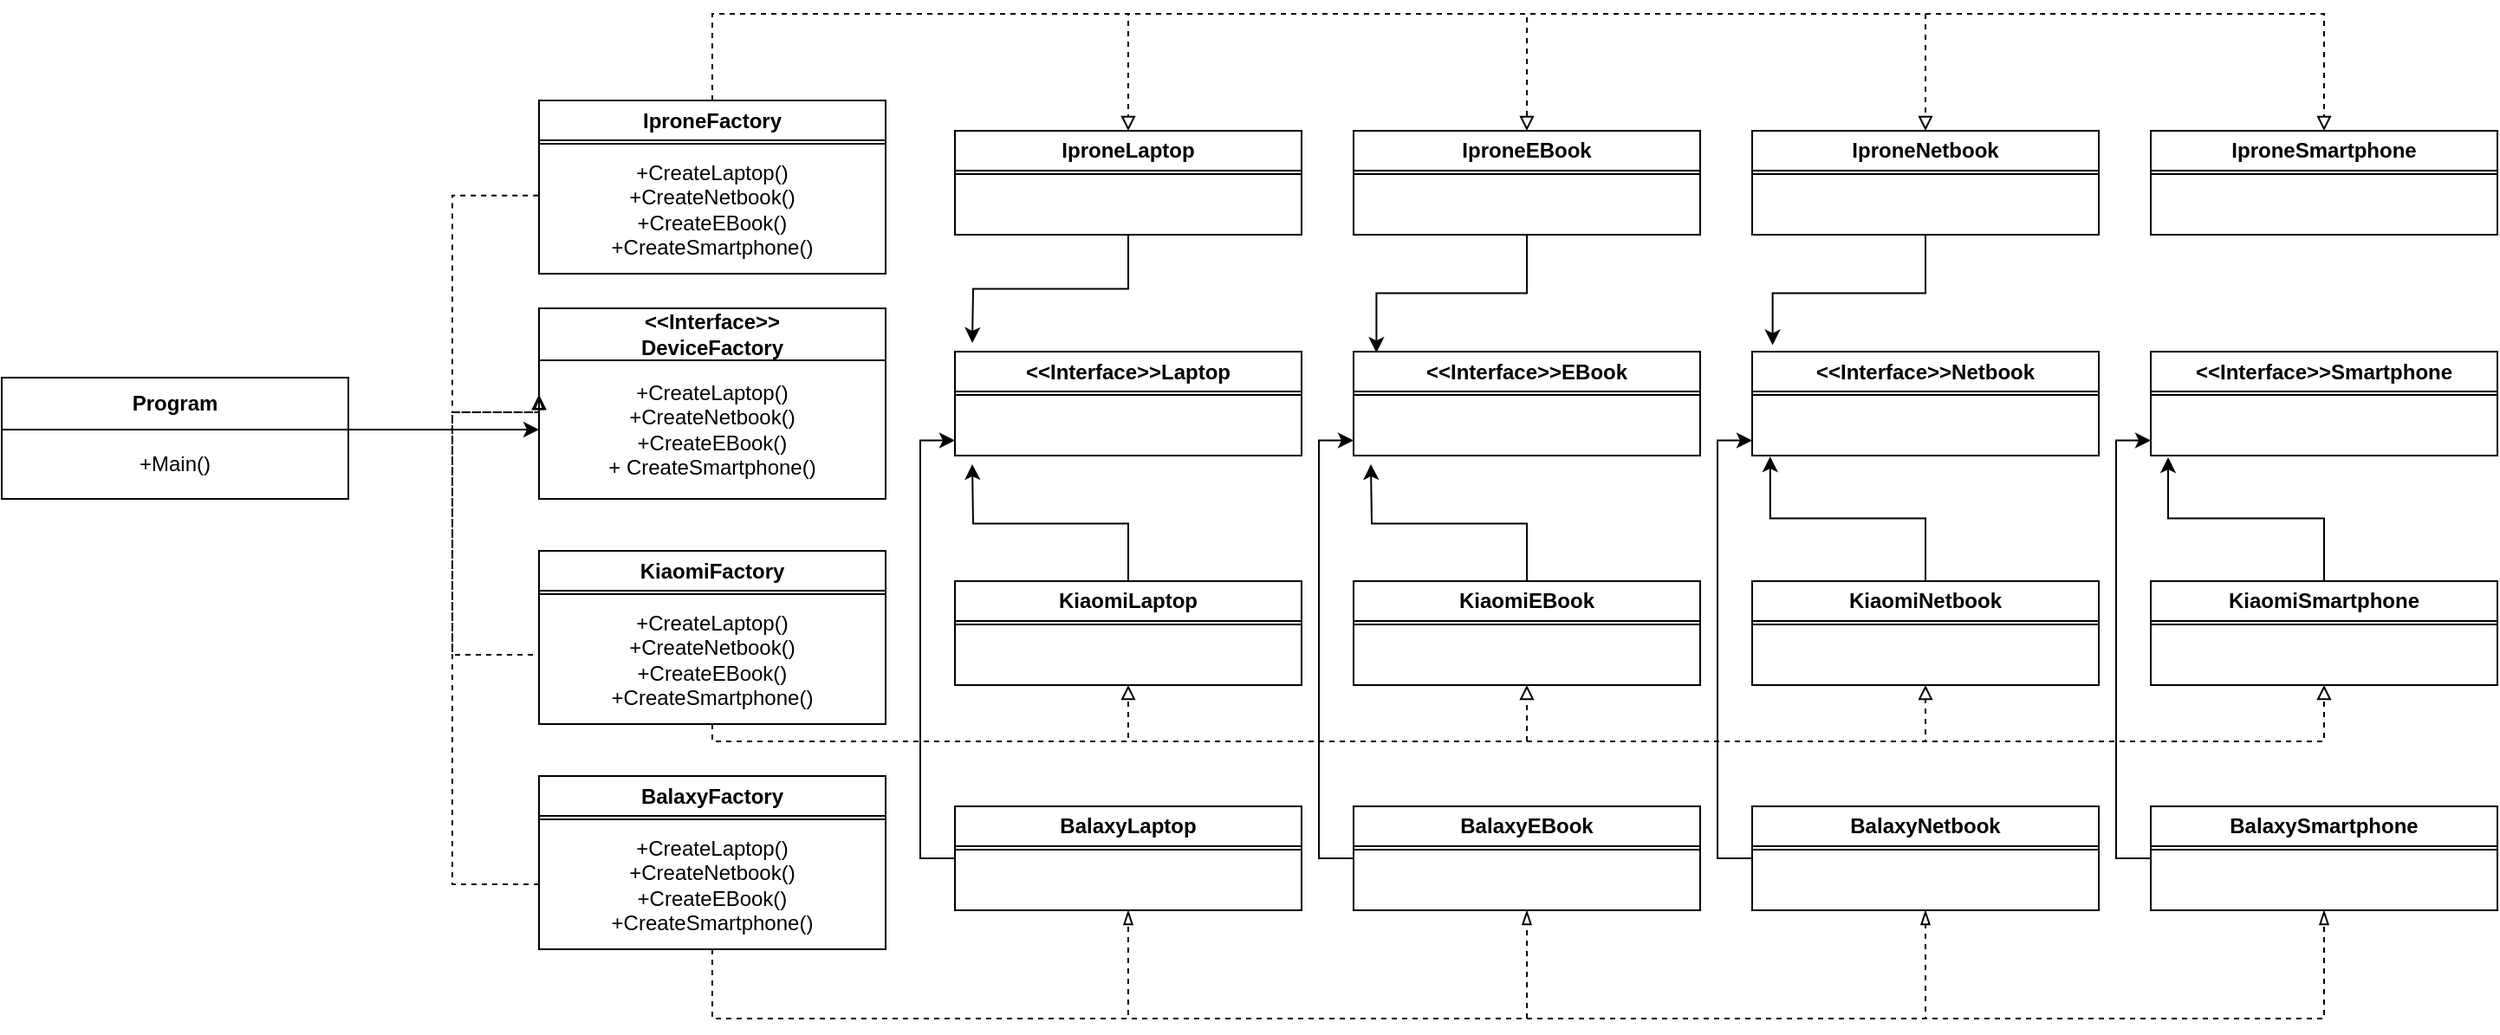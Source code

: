 <mxfile version="24.1.0" type="device">
  <diagram name="Страница — 1" id="gsQrge1h8C73fE-jB0nL">
    <mxGraphModel dx="1961" dy="2839" grid="1" gridSize="10" guides="1" tooltips="1" connect="1" arrows="1" fold="1" page="1" pageScale="1" pageWidth="827" pageHeight="1169" math="0" shadow="0">
      <root>
        <mxCell id="0" />
        <mxCell id="1" parent="0" />
        <mxCell id="KuKDfXyXPY4Q61d1JDfj-1" value="&amp;lt;&amp;lt;Interface&amp;gt;&amp;gt;&lt;div&gt;DeviceFactory&lt;/div&gt;" style="swimlane;whiteSpace=wrap;html=1;startSize=30;" vertex="1" parent="1">
          <mxGeometry x="240" y="140" width="200" height="110" as="geometry">
            <mxRectangle x="220" y="370" width="120" height="40" as="alternateBounds" />
          </mxGeometry>
        </mxCell>
        <mxCell id="KuKDfXyXPY4Q61d1JDfj-2" value="+CreateLaptop()&lt;div&gt;+CreateNetbook()&lt;br&gt;+CreateEBook()&lt;br&gt;+&amp;nbsp;CreateSmartphone()&lt;/div&gt;" style="rounded=0;whiteSpace=wrap;html=1;" vertex="1" parent="KuKDfXyXPY4Q61d1JDfj-1">
          <mxGeometry y="30" width="200" height="80" as="geometry" />
        </mxCell>
        <mxCell id="KuKDfXyXPY4Q61d1JDfj-44" style="edgeStyle=orthogonalEdgeStyle;rounded=0;orthogonalLoop=1;jettySize=auto;html=1;entryX=0;entryY=0.5;entryDx=0;entryDy=0;" edge="1" parent="1" source="KuKDfXyXPY4Q61d1JDfj-3" target="KuKDfXyXPY4Q61d1JDfj-2">
          <mxGeometry relative="1" as="geometry" />
        </mxCell>
        <mxCell id="KuKDfXyXPY4Q61d1JDfj-3" value="Program" style="swimlane;whiteSpace=wrap;html=1;startSize=30;" vertex="1" parent="1">
          <mxGeometry x="-70" y="180" width="200" height="60" as="geometry">
            <mxRectangle x="220" y="370" width="120" height="40" as="alternateBounds" />
          </mxGeometry>
        </mxCell>
        <mxCell id="KuKDfXyXPY4Q61d1JDfj-4" value="+Main()" style="rounded=0;whiteSpace=wrap;html=1;" vertex="1" parent="KuKDfXyXPY4Q61d1JDfj-3">
          <mxGeometry y="30" width="200" height="40" as="geometry" />
        </mxCell>
        <mxCell id="KuKDfXyXPY4Q61d1JDfj-77" style="edgeStyle=orthogonalEdgeStyle;rounded=0;orthogonalLoop=1;jettySize=auto;html=1;entryX=0.5;entryY=0;entryDx=0;entryDy=0;endArrow=block;endFill=0;dashed=1;" edge="1" parent="1" source="KuKDfXyXPY4Q61d1JDfj-5" target="KuKDfXyXPY4Q61d1JDfj-18">
          <mxGeometry relative="1" as="geometry">
            <Array as="points">
              <mxPoint x="340" y="-30" />
              <mxPoint x="1270" y="-30" />
            </Array>
          </mxGeometry>
        </mxCell>
        <mxCell id="KuKDfXyXPY4Q61d1JDfj-78" style="edgeStyle=orthogonalEdgeStyle;rounded=0;orthogonalLoop=1;jettySize=auto;html=1;entryX=0.5;entryY=0;entryDx=0;entryDy=0;endArrow=block;endFill=0;dashed=1;" edge="1" parent="1" source="KuKDfXyXPY4Q61d1JDfj-5" target="KuKDfXyXPY4Q61d1JDfj-16">
          <mxGeometry relative="1" as="geometry">
            <Array as="points">
              <mxPoint x="340" y="-30" />
              <mxPoint x="1040" y="-30" />
            </Array>
          </mxGeometry>
        </mxCell>
        <mxCell id="KuKDfXyXPY4Q61d1JDfj-79" style="edgeStyle=orthogonalEdgeStyle;rounded=0;orthogonalLoop=1;jettySize=auto;html=1;entryX=0.5;entryY=0;entryDx=0;entryDy=0;endArrow=block;endFill=0;dashed=1;" edge="1" parent="1" source="KuKDfXyXPY4Q61d1JDfj-5" target="KuKDfXyXPY4Q61d1JDfj-14">
          <mxGeometry relative="1" as="geometry">
            <Array as="points">
              <mxPoint x="340" y="-30" />
              <mxPoint x="810" y="-30" />
            </Array>
          </mxGeometry>
        </mxCell>
        <mxCell id="KuKDfXyXPY4Q61d1JDfj-80" style="edgeStyle=orthogonalEdgeStyle;rounded=0;orthogonalLoop=1;jettySize=auto;html=1;entryX=0.5;entryY=0;entryDx=0;entryDy=0;exitX=0.5;exitY=0;exitDx=0;exitDy=0;endArrow=block;endFill=0;dashed=1;" edge="1" parent="1" source="KuKDfXyXPY4Q61d1JDfj-5" target="KuKDfXyXPY4Q61d1JDfj-12">
          <mxGeometry relative="1" as="geometry">
            <Array as="points">
              <mxPoint x="340" y="-30" />
              <mxPoint x="580" y="-30" />
            </Array>
          </mxGeometry>
        </mxCell>
        <mxCell id="KuKDfXyXPY4Q61d1JDfj-5" value="IproneFactory" style="swimlane;whiteSpace=wrap;html=1;" vertex="1" parent="1">
          <mxGeometry x="240" y="20" width="200" height="95" as="geometry" />
        </mxCell>
        <mxCell id="KuKDfXyXPY4Q61d1JDfj-6" value="+CreateLaptop()&lt;br&gt;+CreateNetbook()&lt;br&gt;+CreateEBook()&lt;br&gt;+CreateSmartphone()" style="rounded=0;whiteSpace=wrap;html=1;" vertex="1" parent="KuKDfXyXPY4Q61d1JDfj-5">
          <mxGeometry y="25" width="200" height="75" as="geometry" />
        </mxCell>
        <mxCell id="KuKDfXyXPY4Q61d1JDfj-7" value="KiaomiFactory" style="swimlane;whiteSpace=wrap;html=1;" vertex="1" parent="1">
          <mxGeometry x="240" y="280" width="200" height="95" as="geometry" />
        </mxCell>
        <mxCell id="KuKDfXyXPY4Q61d1JDfj-8" value="+CreateLaptop()&lt;br&gt;+CreateNetbook()&lt;br&gt;+CreateEBook()&lt;br&gt;+CreateSmartphone()" style="rounded=0;whiteSpace=wrap;html=1;" vertex="1" parent="KuKDfXyXPY4Q61d1JDfj-7">
          <mxGeometry y="25" width="200" height="75" as="geometry" />
        </mxCell>
        <mxCell id="KuKDfXyXPY4Q61d1JDfj-9" value="BalaxyFactory" style="swimlane;whiteSpace=wrap;html=1;startSize=23;" vertex="1" parent="1">
          <mxGeometry x="240" y="410" width="200" height="95" as="geometry" />
        </mxCell>
        <mxCell id="KuKDfXyXPY4Q61d1JDfj-10" value="+CreateLaptop()&lt;br&gt;+CreateNetbook()&lt;br&gt;+CreateEBook()&lt;br&gt;+CreateSmartphone()" style="rounded=0;whiteSpace=wrap;html=1;" vertex="1" parent="KuKDfXyXPY4Q61d1JDfj-9">
          <mxGeometry y="25" width="200" height="75" as="geometry" />
        </mxCell>
        <mxCell id="KuKDfXyXPY4Q61d1JDfj-12" value="IproneLaptop" style="swimlane;whiteSpace=wrap;html=1;" vertex="1" parent="1">
          <mxGeometry x="480" y="37.5" width="200" height="60" as="geometry" />
        </mxCell>
        <mxCell id="KuKDfXyXPY4Q61d1JDfj-58" style="edgeStyle=orthogonalEdgeStyle;rounded=0;orthogonalLoop=1;jettySize=auto;html=1;" edge="1" parent="KuKDfXyXPY4Q61d1JDfj-12" source="KuKDfXyXPY4Q61d1JDfj-13">
          <mxGeometry relative="1" as="geometry">
            <mxPoint x="10" y="122.5" as="targetPoint" />
          </mxGeometry>
        </mxCell>
        <mxCell id="KuKDfXyXPY4Q61d1JDfj-13" value="" style="rounded=0;whiteSpace=wrap;html=1;" vertex="1" parent="KuKDfXyXPY4Q61d1JDfj-12">
          <mxGeometry y="25" width="200" height="35" as="geometry" />
        </mxCell>
        <mxCell id="KuKDfXyXPY4Q61d1JDfj-14" value="IproneEBook" style="swimlane;whiteSpace=wrap;html=1;" vertex="1" parent="1">
          <mxGeometry x="710" y="37.5" width="200" height="60" as="geometry" />
        </mxCell>
        <mxCell id="KuKDfXyXPY4Q61d1JDfj-15" value="" style="rounded=0;whiteSpace=wrap;html=1;" vertex="1" parent="KuKDfXyXPY4Q61d1JDfj-14">
          <mxGeometry y="25" width="200" height="35" as="geometry" />
        </mxCell>
        <mxCell id="KuKDfXyXPY4Q61d1JDfj-16" value="IproneNetbook" style="swimlane;whiteSpace=wrap;html=1;" vertex="1" parent="1">
          <mxGeometry x="940" y="37.5" width="200" height="60" as="geometry" />
        </mxCell>
        <mxCell id="KuKDfXyXPY4Q61d1JDfj-17" value="" style="rounded=0;whiteSpace=wrap;html=1;" vertex="1" parent="KuKDfXyXPY4Q61d1JDfj-16">
          <mxGeometry y="25" width="200" height="35" as="geometry" />
        </mxCell>
        <mxCell id="KuKDfXyXPY4Q61d1JDfj-18" value="IproneSmartphone" style="swimlane;whiteSpace=wrap;html=1;" vertex="1" parent="1">
          <mxGeometry x="1170" y="37.5" width="200" height="60" as="geometry" />
        </mxCell>
        <mxCell id="KuKDfXyXPY4Q61d1JDfj-19" value="" style="rounded=0;whiteSpace=wrap;html=1;" vertex="1" parent="KuKDfXyXPY4Q61d1JDfj-18">
          <mxGeometry y="25" width="200" height="35" as="geometry" />
        </mxCell>
        <mxCell id="KuKDfXyXPY4Q61d1JDfj-57" style="edgeStyle=orthogonalEdgeStyle;rounded=0;orthogonalLoop=1;jettySize=auto;html=1;" edge="1" parent="1" source="KuKDfXyXPY4Q61d1JDfj-20">
          <mxGeometry relative="1" as="geometry">
            <mxPoint x="490" y="230" as="targetPoint" />
          </mxGeometry>
        </mxCell>
        <mxCell id="KuKDfXyXPY4Q61d1JDfj-20" value="KiaomiLaptop" style="swimlane;whiteSpace=wrap;html=1;" vertex="1" parent="1">
          <mxGeometry x="480" y="297.5" width="200" height="60" as="geometry" />
        </mxCell>
        <mxCell id="KuKDfXyXPY4Q61d1JDfj-21" value="" style="rounded=0;whiteSpace=wrap;html=1;" vertex="1" parent="KuKDfXyXPY4Q61d1JDfj-20">
          <mxGeometry y="25" width="200" height="35" as="geometry" />
        </mxCell>
        <mxCell id="KuKDfXyXPY4Q61d1JDfj-60" style="edgeStyle=orthogonalEdgeStyle;rounded=0;orthogonalLoop=1;jettySize=auto;html=1;" edge="1" parent="1" source="KuKDfXyXPY4Q61d1JDfj-22">
          <mxGeometry relative="1" as="geometry">
            <mxPoint x="720" y="230" as="targetPoint" />
          </mxGeometry>
        </mxCell>
        <mxCell id="KuKDfXyXPY4Q61d1JDfj-22" value="KiaomiEBook" style="swimlane;whiteSpace=wrap;html=1;" vertex="1" parent="1">
          <mxGeometry x="710" y="297.5" width="200" height="60" as="geometry" />
        </mxCell>
        <mxCell id="KuKDfXyXPY4Q61d1JDfj-23" value="" style="rounded=0;whiteSpace=wrap;html=1;" vertex="1" parent="KuKDfXyXPY4Q61d1JDfj-22">
          <mxGeometry y="25" width="200" height="35" as="geometry" />
        </mxCell>
        <mxCell id="KuKDfXyXPY4Q61d1JDfj-24" value="KiaomiNetbook" style="swimlane;whiteSpace=wrap;html=1;" vertex="1" parent="1">
          <mxGeometry x="940" y="297.5" width="200" height="60" as="geometry" />
        </mxCell>
        <mxCell id="KuKDfXyXPY4Q61d1JDfj-25" value="" style="rounded=0;whiteSpace=wrap;html=1;" vertex="1" parent="KuKDfXyXPY4Q61d1JDfj-24">
          <mxGeometry y="25" width="200" height="35" as="geometry" />
        </mxCell>
        <mxCell id="KuKDfXyXPY4Q61d1JDfj-26" value="KiaomiSmartphone" style="swimlane;whiteSpace=wrap;html=1;" vertex="1" parent="1">
          <mxGeometry x="1170" y="297.5" width="200" height="60" as="geometry" />
        </mxCell>
        <mxCell id="KuKDfXyXPY4Q61d1JDfj-27" value="" style="rounded=0;whiteSpace=wrap;html=1;" vertex="1" parent="KuKDfXyXPY4Q61d1JDfj-26">
          <mxGeometry y="25" width="200" height="35" as="geometry" />
        </mxCell>
        <mxCell id="KuKDfXyXPY4Q61d1JDfj-56" style="edgeStyle=orthogonalEdgeStyle;rounded=0;orthogonalLoop=1;jettySize=auto;html=1;entryX=0;entryY=0.75;entryDx=0;entryDy=0;" edge="1" parent="1" source="KuKDfXyXPY4Q61d1JDfj-28" target="KuKDfXyXPY4Q61d1JDfj-37">
          <mxGeometry relative="1" as="geometry">
            <Array as="points">
              <mxPoint x="460" y="458" />
              <mxPoint x="460" y="216" />
            </Array>
          </mxGeometry>
        </mxCell>
        <mxCell id="KuKDfXyXPY4Q61d1JDfj-28" value="BalaxyLaptop" style="swimlane;whiteSpace=wrap;html=1;" vertex="1" parent="1">
          <mxGeometry x="480" y="427.5" width="200" height="60" as="geometry" />
        </mxCell>
        <mxCell id="KuKDfXyXPY4Q61d1JDfj-29" value="" style="rounded=0;whiteSpace=wrap;html=1;" vertex="1" parent="KuKDfXyXPY4Q61d1JDfj-28">
          <mxGeometry y="25" width="200" height="35" as="geometry" />
        </mxCell>
        <mxCell id="KuKDfXyXPY4Q61d1JDfj-59" style="edgeStyle=orthogonalEdgeStyle;rounded=0;orthogonalLoop=1;jettySize=auto;html=1;entryX=0;entryY=0.75;entryDx=0;entryDy=0;" edge="1" parent="1" source="KuKDfXyXPY4Q61d1JDfj-30" target="KuKDfXyXPY4Q61d1JDfj-39">
          <mxGeometry relative="1" as="geometry">
            <Array as="points">
              <mxPoint x="690" y="458" />
              <mxPoint x="690" y="216" />
            </Array>
          </mxGeometry>
        </mxCell>
        <mxCell id="KuKDfXyXPY4Q61d1JDfj-30" value="BalaxyEBook" style="swimlane;whiteSpace=wrap;html=1;" vertex="1" parent="1">
          <mxGeometry x="710" y="427.5" width="200" height="60" as="geometry" />
        </mxCell>
        <mxCell id="KuKDfXyXPY4Q61d1JDfj-31" value="" style="rounded=0;whiteSpace=wrap;html=1;" vertex="1" parent="KuKDfXyXPY4Q61d1JDfj-30">
          <mxGeometry y="25" width="200" height="35" as="geometry" />
        </mxCell>
        <mxCell id="KuKDfXyXPY4Q61d1JDfj-62" style="edgeStyle=orthogonalEdgeStyle;rounded=0;orthogonalLoop=1;jettySize=auto;html=1;entryX=0;entryY=0.75;entryDx=0;entryDy=0;" edge="1" parent="1" source="KuKDfXyXPY4Q61d1JDfj-32" target="KuKDfXyXPY4Q61d1JDfj-41">
          <mxGeometry relative="1" as="geometry">
            <Array as="points">
              <mxPoint x="920" y="458" />
              <mxPoint x="920" y="216" />
            </Array>
          </mxGeometry>
        </mxCell>
        <mxCell id="KuKDfXyXPY4Q61d1JDfj-32" value="BalaxyNetbook" style="swimlane;whiteSpace=wrap;html=1;" vertex="1" parent="1">
          <mxGeometry x="940" y="427.5" width="200" height="60" as="geometry" />
        </mxCell>
        <mxCell id="KuKDfXyXPY4Q61d1JDfj-33" value="" style="rounded=0;whiteSpace=wrap;html=1;" vertex="1" parent="KuKDfXyXPY4Q61d1JDfj-32">
          <mxGeometry y="25" width="200" height="35" as="geometry" />
        </mxCell>
        <mxCell id="KuKDfXyXPY4Q61d1JDfj-67" style="edgeStyle=orthogonalEdgeStyle;rounded=0;orthogonalLoop=1;jettySize=auto;html=1;entryX=0;entryY=0.75;entryDx=0;entryDy=0;" edge="1" parent="1" source="KuKDfXyXPY4Q61d1JDfj-34" target="KuKDfXyXPY4Q61d1JDfj-43">
          <mxGeometry relative="1" as="geometry">
            <Array as="points">
              <mxPoint x="1150" y="458" />
              <mxPoint x="1150" y="216" />
            </Array>
          </mxGeometry>
        </mxCell>
        <mxCell id="KuKDfXyXPY4Q61d1JDfj-34" value="BalaxySmartphone" style="swimlane;whiteSpace=wrap;html=1;" vertex="1" parent="1">
          <mxGeometry x="1170" y="427.5" width="200" height="60" as="geometry" />
        </mxCell>
        <mxCell id="KuKDfXyXPY4Q61d1JDfj-35" value="" style="rounded=0;whiteSpace=wrap;html=1;" vertex="1" parent="KuKDfXyXPY4Q61d1JDfj-34">
          <mxGeometry y="25" width="200" height="35" as="geometry" />
        </mxCell>
        <mxCell id="KuKDfXyXPY4Q61d1JDfj-36" value="&amp;lt;&amp;lt;Interface&amp;gt;&amp;gt;Laptop" style="swimlane;whiteSpace=wrap;html=1;" vertex="1" parent="1">
          <mxGeometry x="480" y="165" width="200" height="60" as="geometry" />
        </mxCell>
        <mxCell id="KuKDfXyXPY4Q61d1JDfj-37" value="" style="rounded=0;whiteSpace=wrap;html=1;" vertex="1" parent="KuKDfXyXPY4Q61d1JDfj-36">
          <mxGeometry y="25" width="200" height="35" as="geometry" />
        </mxCell>
        <mxCell id="KuKDfXyXPY4Q61d1JDfj-38" value="&amp;lt;&amp;lt;Interface&amp;gt;&amp;gt;EBook" style="swimlane;whiteSpace=wrap;html=1;" vertex="1" parent="1">
          <mxGeometry x="710" y="165" width="200" height="60" as="geometry" />
        </mxCell>
        <mxCell id="KuKDfXyXPY4Q61d1JDfj-39" value="" style="rounded=0;whiteSpace=wrap;html=1;" vertex="1" parent="KuKDfXyXPY4Q61d1JDfj-38">
          <mxGeometry y="25" width="200" height="35" as="geometry" />
        </mxCell>
        <mxCell id="KuKDfXyXPY4Q61d1JDfj-40" value="&amp;lt;&amp;lt;Interface&amp;gt;&amp;gt;Netbook" style="swimlane;whiteSpace=wrap;html=1;" vertex="1" parent="1">
          <mxGeometry x="940" y="165" width="200" height="60" as="geometry" />
        </mxCell>
        <mxCell id="KuKDfXyXPY4Q61d1JDfj-41" value="" style="rounded=0;whiteSpace=wrap;html=1;" vertex="1" parent="KuKDfXyXPY4Q61d1JDfj-40">
          <mxGeometry y="25" width="200" height="35" as="geometry" />
        </mxCell>
        <mxCell id="KuKDfXyXPY4Q61d1JDfj-42" value="&amp;lt;&amp;lt;Interface&amp;gt;&amp;gt;Smartphone" style="swimlane;whiteSpace=wrap;html=1;" vertex="1" parent="1">
          <mxGeometry x="1170" y="165" width="200" height="60" as="geometry" />
        </mxCell>
        <mxCell id="KuKDfXyXPY4Q61d1JDfj-43" value="" style="rounded=0;whiteSpace=wrap;html=1;" vertex="1" parent="KuKDfXyXPY4Q61d1JDfj-42">
          <mxGeometry y="25" width="200" height="35" as="geometry" />
        </mxCell>
        <mxCell id="KuKDfXyXPY4Q61d1JDfj-50" style="edgeStyle=orthogonalEdgeStyle;rounded=0;orthogonalLoop=1;jettySize=auto;html=1;endArrow=block;endFill=0;dashed=1;entryX=0;entryY=0.25;entryDx=0;entryDy=0;" edge="1" parent="1" source="KuKDfXyXPY4Q61d1JDfj-10" target="KuKDfXyXPY4Q61d1JDfj-2">
          <mxGeometry relative="1" as="geometry">
            <mxPoint x="230" y="200" as="targetPoint" />
            <Array as="points">
              <mxPoint x="190" y="473" />
              <mxPoint x="190" y="200" />
              <mxPoint x="240" y="200" />
            </Array>
          </mxGeometry>
        </mxCell>
        <mxCell id="KuKDfXyXPY4Q61d1JDfj-51" style="edgeStyle=orthogonalEdgeStyle;rounded=0;orthogonalLoop=1;jettySize=auto;html=1;endArrow=block;endFill=0;dashed=1;exitX=0;exitY=0.5;exitDx=0;exitDy=0;" edge="1" parent="1" source="KuKDfXyXPY4Q61d1JDfj-8">
          <mxGeometry relative="1" as="geometry">
            <mxPoint x="250" y="483" as="sourcePoint" />
            <mxPoint x="240" y="190" as="targetPoint" />
            <Array as="points">
              <mxPoint x="240" y="340" />
              <mxPoint x="190" y="340" />
              <mxPoint x="190" y="200" />
            </Array>
          </mxGeometry>
        </mxCell>
        <mxCell id="KuKDfXyXPY4Q61d1JDfj-55" style="edgeStyle=orthogonalEdgeStyle;rounded=0;orthogonalLoop=1;jettySize=auto;html=1;dashed=1;endArrow=blockThin;endFill=0;exitX=-0.002;exitY=0.398;exitDx=0;exitDy=0;exitPerimeter=0;" edge="1" parent="1" source="KuKDfXyXPY4Q61d1JDfj-6">
          <mxGeometry relative="1" as="geometry">
            <mxPoint x="240" y="190" as="targetPoint" />
            <Array as="points">
              <mxPoint x="190" y="75" />
              <mxPoint x="190" y="200" />
            </Array>
          </mxGeometry>
        </mxCell>
        <mxCell id="KuKDfXyXPY4Q61d1JDfj-61" style="edgeStyle=orthogonalEdgeStyle;rounded=0;orthogonalLoop=1;jettySize=auto;html=1;entryX=0.066;entryY=0.01;entryDx=0;entryDy=0;entryPerimeter=0;" edge="1" parent="1" source="KuKDfXyXPY4Q61d1JDfj-15" target="KuKDfXyXPY4Q61d1JDfj-38">
          <mxGeometry relative="1" as="geometry" />
        </mxCell>
        <mxCell id="KuKDfXyXPY4Q61d1JDfj-63" style="edgeStyle=orthogonalEdgeStyle;rounded=0;orthogonalLoop=1;jettySize=auto;html=1;entryX=0.052;entryY=1.016;entryDx=0;entryDy=0;entryPerimeter=0;" edge="1" parent="1" source="KuKDfXyXPY4Q61d1JDfj-24" target="KuKDfXyXPY4Q61d1JDfj-41">
          <mxGeometry relative="1" as="geometry" />
        </mxCell>
        <mxCell id="KuKDfXyXPY4Q61d1JDfj-64" style="edgeStyle=orthogonalEdgeStyle;rounded=0;orthogonalLoop=1;jettySize=auto;html=1;entryX=0.059;entryY=-0.062;entryDx=0;entryDy=0;entryPerimeter=0;" edge="1" parent="1" source="KuKDfXyXPY4Q61d1JDfj-17" target="KuKDfXyXPY4Q61d1JDfj-40">
          <mxGeometry relative="1" as="geometry" />
        </mxCell>
        <mxCell id="KuKDfXyXPY4Q61d1JDfj-66" style="edgeStyle=orthogonalEdgeStyle;rounded=0;orthogonalLoop=1;jettySize=auto;html=1;entryX=0.05;entryY=1.029;entryDx=0;entryDy=0;entryPerimeter=0;" edge="1" parent="1" source="KuKDfXyXPY4Q61d1JDfj-26" target="KuKDfXyXPY4Q61d1JDfj-43">
          <mxGeometry relative="1" as="geometry" />
        </mxCell>
        <mxCell id="KuKDfXyXPY4Q61d1JDfj-81" style="edgeStyle=orthogonalEdgeStyle;rounded=0;orthogonalLoop=1;jettySize=auto;html=1;entryX=0.5;entryY=1;entryDx=0;entryDy=0;endArrow=blockThin;endFill=0;dashed=1;" edge="1" parent="1" source="KuKDfXyXPY4Q61d1JDfj-10" target="KuKDfXyXPY4Q61d1JDfj-34">
          <mxGeometry relative="1" as="geometry">
            <Array as="points">
              <mxPoint x="340" y="550" />
              <mxPoint x="1270" y="550" />
            </Array>
          </mxGeometry>
        </mxCell>
        <mxCell id="KuKDfXyXPY4Q61d1JDfj-82" style="edgeStyle=orthogonalEdgeStyle;rounded=0;orthogonalLoop=1;jettySize=auto;html=1;entryX=0.5;entryY=1;entryDx=0;entryDy=0;endArrow=blockThin;endFill=0;dashed=1;" edge="1" parent="1" source="KuKDfXyXPY4Q61d1JDfj-10" target="KuKDfXyXPY4Q61d1JDfj-33">
          <mxGeometry relative="1" as="geometry">
            <Array as="points">
              <mxPoint x="340" y="550" />
              <mxPoint x="1040" y="550" />
            </Array>
          </mxGeometry>
        </mxCell>
        <mxCell id="KuKDfXyXPY4Q61d1JDfj-83" style="edgeStyle=orthogonalEdgeStyle;rounded=0;orthogonalLoop=1;jettySize=auto;html=1;entryX=0.5;entryY=1;entryDx=0;entryDy=0;endArrow=blockThin;endFill=0;dashed=1;" edge="1" parent="1" source="KuKDfXyXPY4Q61d1JDfj-10" target="KuKDfXyXPY4Q61d1JDfj-30">
          <mxGeometry relative="1" as="geometry">
            <Array as="points">
              <mxPoint x="340" y="550" />
              <mxPoint x="810" y="550" />
            </Array>
          </mxGeometry>
        </mxCell>
        <mxCell id="KuKDfXyXPY4Q61d1JDfj-84" style="edgeStyle=orthogonalEdgeStyle;rounded=0;orthogonalLoop=1;jettySize=auto;html=1;entryX=0.5;entryY=1;entryDx=0;entryDy=0;endArrow=blockThin;endFill=0;dashed=1;" edge="1" parent="1" source="KuKDfXyXPY4Q61d1JDfj-10" target="KuKDfXyXPY4Q61d1JDfj-29">
          <mxGeometry relative="1" as="geometry">
            <Array as="points">
              <mxPoint x="340" y="550" />
              <mxPoint x="580" y="550" />
            </Array>
          </mxGeometry>
        </mxCell>
        <mxCell id="KuKDfXyXPY4Q61d1JDfj-85" style="edgeStyle=orthogonalEdgeStyle;rounded=0;orthogonalLoop=1;jettySize=auto;html=1;entryX=0.5;entryY=1;entryDx=0;entryDy=0;endArrow=block;endFill=0;dashed=1;" edge="1" parent="1" source="KuKDfXyXPY4Q61d1JDfj-8" target="KuKDfXyXPY4Q61d1JDfj-20">
          <mxGeometry relative="1" as="geometry">
            <Array as="points">
              <mxPoint x="340" y="390" />
              <mxPoint x="580" y="390" />
            </Array>
          </mxGeometry>
        </mxCell>
        <mxCell id="KuKDfXyXPY4Q61d1JDfj-86" style="edgeStyle=orthogonalEdgeStyle;rounded=0;orthogonalLoop=1;jettySize=auto;html=1;entryX=0.5;entryY=1;entryDx=0;entryDy=0;endArrow=block;endFill=0;dashed=1;" edge="1" parent="1" source="KuKDfXyXPY4Q61d1JDfj-8" target="KuKDfXyXPY4Q61d1JDfj-23">
          <mxGeometry relative="1" as="geometry">
            <Array as="points">
              <mxPoint x="340" y="390" />
              <mxPoint x="810" y="390" />
            </Array>
          </mxGeometry>
        </mxCell>
        <mxCell id="KuKDfXyXPY4Q61d1JDfj-87" style="edgeStyle=orthogonalEdgeStyle;rounded=0;orthogonalLoop=1;jettySize=auto;html=1;entryX=0.5;entryY=1;entryDx=0;entryDy=0;endArrow=block;endFill=0;dashed=1;" edge="1" parent="1" source="KuKDfXyXPY4Q61d1JDfj-8" target="KuKDfXyXPY4Q61d1JDfj-24">
          <mxGeometry relative="1" as="geometry">
            <Array as="points">
              <mxPoint x="340" y="390" />
              <mxPoint x="1040" y="390" />
            </Array>
          </mxGeometry>
        </mxCell>
        <mxCell id="KuKDfXyXPY4Q61d1JDfj-88" style="edgeStyle=orthogonalEdgeStyle;rounded=0;orthogonalLoop=1;jettySize=auto;html=1;entryX=0.5;entryY=1;entryDx=0;entryDy=0;endArrow=block;endFill=0;dashed=1;" edge="1" parent="1" source="KuKDfXyXPY4Q61d1JDfj-8" target="KuKDfXyXPY4Q61d1JDfj-26">
          <mxGeometry relative="1" as="geometry">
            <Array as="points">
              <mxPoint x="340" y="390" />
              <mxPoint x="1270" y="390" />
            </Array>
          </mxGeometry>
        </mxCell>
      </root>
    </mxGraphModel>
  </diagram>
</mxfile>
